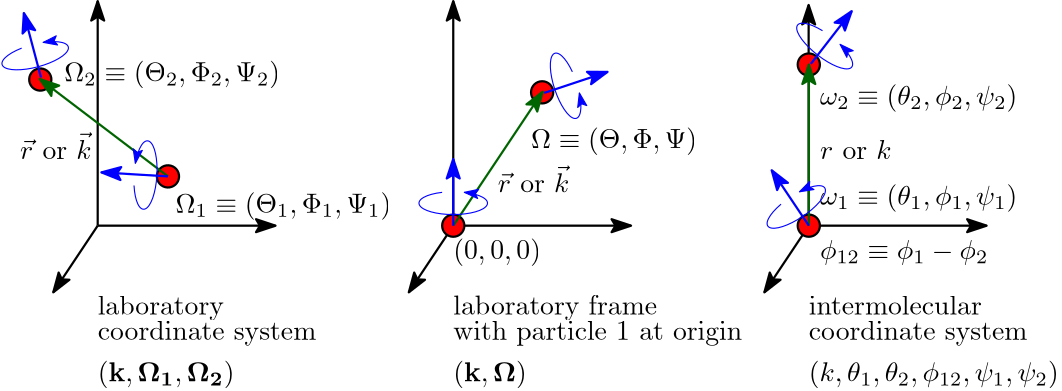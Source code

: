 <?xml version="1.0"?>
<!DOCTYPE ipe SYSTEM "ipe.dtd">
<ipe version="70107" creator="Ipe 7.1.7">
<info created="D:20160113122735" modified="D:20160627040345"/>
<ipestyle name="basic">
<symbol name="arrow/arc(spx)">
<path stroke="sym-stroke" fill="sym-stroke" pen="sym-pen">
0 0 m
-1 0.333 l
-1 -0.333 l
h
</path>
</symbol>
<symbol name="arrow/farc(spx)">
<path stroke="sym-stroke" fill="white" pen="sym-pen">
0 0 m
-1 0.333 l
-1 -0.333 l
h
</path>
</symbol>
<symbol name="arrow/ptarc(spx)">
<path stroke="sym-stroke" fill="sym-stroke" pen="sym-pen">
0 0 m
-1 0.333 l
-0.8 0 l
-1 -0.333 l
h
</path>
</symbol>
<symbol name="arrow/fptarc(spx)">
<path stroke="sym-stroke" fill="white" pen="sym-pen">
0 0 m
-1 0.333 l
-0.8 0 l
-1 -0.333 l
h
</path>
</symbol>
<symbol name="mark/circle(sx)" transformations="translations">
<path fill="sym-stroke">
0.6 0 0 0.6 0 0 e
0.4 0 0 0.4 0 0 e
</path>
</symbol>
<symbol name="mark/disk(sx)" transformations="translations">
<path fill="sym-stroke">
0.6 0 0 0.6 0 0 e
</path>
</symbol>
<symbol name="mark/fdisk(sfx)" transformations="translations">
<group>
<path fill="sym-fill">
0.5 0 0 0.5 0 0 e
</path>
<path fill="sym-stroke" fillrule="eofill">
0.6 0 0 0.6 0 0 e
0.4 0 0 0.4 0 0 e
</path>
</group>
</symbol>
<symbol name="mark/box(sx)" transformations="translations">
<path fill="sym-stroke" fillrule="eofill">
-0.6 -0.6 m
0.6 -0.6 l
0.6 0.6 l
-0.6 0.6 l
h
-0.4 -0.4 m
0.4 -0.4 l
0.4 0.4 l
-0.4 0.4 l
h
</path>
</symbol>
<symbol name="mark/square(sx)" transformations="translations">
<path fill="sym-stroke">
-0.6 -0.6 m
0.6 -0.6 l
0.6 0.6 l
-0.6 0.6 l
h
</path>
</symbol>
<symbol name="mark/fsquare(sfx)" transformations="translations">
<group>
<path fill="sym-fill">
-0.5 -0.5 m
0.5 -0.5 l
0.5 0.5 l
-0.5 0.5 l
h
</path>
<path fill="sym-stroke" fillrule="eofill">
-0.6 -0.6 m
0.6 -0.6 l
0.6 0.6 l
-0.6 0.6 l
h
-0.4 -0.4 m
0.4 -0.4 l
0.4 0.4 l
-0.4 0.4 l
h
</path>
</group>
</symbol>
<symbol name="mark/cross(sx)" transformations="translations">
<group>
<path fill="sym-stroke">
-0.43 -0.57 m
0.57 0.43 l
0.43 0.57 l
-0.57 -0.43 l
h
</path>
<path fill="sym-stroke">
-0.43 0.57 m
0.57 -0.43 l
0.43 -0.57 l
-0.57 0.43 l
h
</path>
</group>
</symbol>
<symbol name="arrow/fnormal(spx)">
<path stroke="sym-stroke" fill="white" pen="sym-pen">
0 0 m
-1 0.333 l
-1 -0.333 l
h
</path>
</symbol>
<symbol name="arrow/pointed(spx)">
<path stroke="sym-stroke" fill="sym-stroke" pen="sym-pen">
0 0 m
-1 0.333 l
-0.8 0 l
-1 -0.333 l
h
</path>
</symbol>
<symbol name="arrow/fpointed(spx)">
<path stroke="sym-stroke" fill="white" pen="sym-pen">
0 0 m
-1 0.333 l
-0.8 0 l
-1 -0.333 l
h
</path>
</symbol>
<symbol name="arrow/linear(spx)">
<path stroke="sym-stroke" pen="sym-pen">
-1 0.333 m
0 0 l
-1 -0.333 l
</path>
</symbol>
<symbol name="arrow/fdouble(spx)">
<path stroke="sym-stroke" fill="white" pen="sym-pen">
0 0 m
-1 0.333 l
-1 -0.333 l
h
-1 0 m
-2 0.333 l
-2 -0.333 l
h
</path>
</symbol>
<symbol name="arrow/double(spx)">
<path stroke="sym-stroke" fill="sym-stroke" pen="sym-pen">
0 0 m
-1 0.333 l
-1 -0.333 l
h
-1 0 m
-2 0.333 l
-2 -0.333 l
h
</path>
</symbol>
<pen name="heavier" value="0.8"/>
<pen name="fat" value="1.2"/>
<pen name="ultrafat" value="2"/>
<symbolsize name="large" value="5"/>
<symbolsize name="small" value="2"/>
<symbolsize name="tiny" value="1.1"/>
<arrowsize name="large" value="10"/>
<arrowsize name="small" value="5"/>
<arrowsize name="tiny" value="3"/>
<color name="red" value="1 0 0"/>
<color name="green" value="0 1 0"/>
<color name="blue" value="0 0 1"/>
<color name="yellow" value="1 1 0"/>
<color name="orange" value="1 0.647 0"/>
<color name="gold" value="1 0.843 0"/>
<color name="purple" value="0.627 0.125 0.941"/>
<color name="gray" value="0.745"/>
<color name="brown" value="0.647 0.165 0.165"/>
<color name="navy" value="0 0 0.502"/>
<color name="pink" value="1 0.753 0.796"/>
<color name="seagreen" value="0.18 0.545 0.341"/>
<color name="turquoise" value="0.251 0.878 0.816"/>
<color name="violet" value="0.933 0.51 0.933"/>
<color name="darkblue" value="0 0 0.545"/>
<color name="darkcyan" value="0 0.545 0.545"/>
<color name="darkgray" value="0.663"/>
<color name="darkgreen" value="0 0.392 0"/>
<color name="darkmagenta" value="0.545 0 0.545"/>
<color name="darkorange" value="1 0.549 0"/>
<color name="darkred" value="0.545 0 0"/>
<color name="lightblue" value="0.678 0.847 0.902"/>
<color name="lightcyan" value="0.878 1 1"/>
<color name="lightgray" value="0.827"/>
<color name="lightgreen" value="0.565 0.933 0.565"/>
<color name="lightyellow" value="1 1 0.878"/>
<dashstyle name="dashed" value="[4] 0"/>
<dashstyle name="dotted" value="[1 3] 0"/>
<dashstyle name="dash dotted" value="[4 2 1 2] 0"/>
<dashstyle name="dash dot dotted" value="[4 2 1 2 1 2] 0"/>
<textsize name="large" value="\large"/>
<textsize name="Large" value="\Large"/>
<textsize name="LARGE" value="\LARGE"/>
<textsize name="huge" value="\huge"/>
<textsize name="Huge" value="\Huge"/>
<textsize name="small" value="\small"/>
<textsize name="footnote" value="\footnotesize"/>
<textsize name="tiny" value="\tiny"/>
<textstyle name="center" begin="\begin{center}" end="\end{center}"/>
<textstyle name="itemize" begin="\begin{itemize}" end="\end{itemize}"/>
<textstyle name="item" begin="\begin{itemize}\item{}" end="\end{itemize}"/>
<gridsize name="4 pts" value="4"/>
<gridsize name="8 pts (~3 mm)" value="8"/>
<gridsize name="16 pts (~6 mm)" value="16"/>
<gridsize name="32 pts (~12 mm)" value="32"/>
<gridsize name="10 pts (~3.5 mm)" value="10"/>
<gridsize name="20 pts (~7 mm)" value="20"/>
<gridsize name="14 pts (~5 mm)" value="14"/>
<gridsize name="28 pts (~10 mm)" value="28"/>
<gridsize name="56 pts (~20 mm)" value="56"/>
<anglesize name="90 deg" value="90"/>
<anglesize name="60 deg" value="60"/>
<anglesize name="45 deg" value="45"/>
<anglesize name="30 deg" value="30"/>
<anglesize name="22.5 deg" value="22.5"/>
<tiling name="falling" angle="-60" step="4" width="1"/>
<tiling name="rising" angle="30" step="4" width="1"/>
</ipestyle>
<page>
<layer name="alpha"/>
<view layers="alpha" active="alpha"/>
<path layer="alpha" matrix="1 0 0 0.631579 64 331.789" stroke="black" pen="heavier" arrow="pointed/normal">
128 640 m
128 768 l
</path>
<path matrix="0.5 0 0 1 128 96" stroke="black" pen="heavier" arrow="pointed/normal">
128 640 m
256 640 l
</path>
<path matrix="0.5 0 0 0.5 128 416" stroke="black" pen="heavier" arrow="pointed/normal">
128 640 m
96 592 l
</path>
<path matrix="1 0 0 1 64 96" stroke="black" fill="red" pen="heavier">
4 0 0 4 128 640 e
</path>
<path matrix="1 0 0 1 32 48" stroke="black" fill="red" pen="heavier">
4 0 0 4 192 736 e
</path>
<path matrix="0.502899 0 0 0.502206 127.629 414.588" stroke="darkgreen" fill="black" pen="heavier" arrow="pointed/normal">
128 640 m
192 736 l
</path>
<group matrix="0.315195 -0.949027 0.949027 0.315195 -534.245 734.029">
<path matrix="1 0 0 1 0 12" stroke="blue" fill="blue" pen="heavier" arrow="pointed/normal">
192 724 m
192 748 l
</path>
<path matrix="1 0 0 0.333333 -48 500" stroke="blue" arrow="pointed/small">
236 744 m
12.3333 0 0 12.3333 240 732.333 244 744 a
</path>
</group>
<group matrix="1 0.00061072 -0.00061072 1 0.4495 -0.1178">
<path matrix="1 0 0 1 0 12" stroke="blue" fill="blue" pen="heavier" arrow="pointed/normal">
192 724 m
192 748 l
</path>
<path matrix="1 0 0 0.333333 -48 500" stroke="blue" arrow="pointed/small">
236 744 m
12.3333 0 0 12.3333 240 732.333 244 744 a
</path>
</group>
<text matrix="1 0 0 1 48 92" transformations="translations" pos="160 656" stroke="black" type="label" width="25.797" height="9.747" depth="0" valign="baseline">$\vec{r}$ or $\vec{k}$</text>
<text matrix="1 0 0 1 60 100" transformations="translations" pos="132 624" stroke="black" type="label" width="31.548" height="7.473" depth="2.49" valign="baseline">$(0,0,0)$</text>
<text matrix="1 0 0 1 44 96" transformations="translations" pos="176 668" stroke="black" type="label" width="59.776" height="7.473" depth="2.49" valign="baseline">$\Omega\equiv(\Theta,\Phi,\Psi)$</text>
<path matrix="21739.13 0 0 0.620689 -2782288.7 338.759" stroke="black" pen="heavier" arrow="pointed/normal">
128 640 m
128 768 l
</path>
<path matrix="0.5 0 0 1 256 96" stroke="black" pen="heavier" arrow="pointed/normal">
128 640 m
256 640 l
</path>
<path matrix="0.5 0 0 0.5 256 416" stroke="black" pen="heavier" arrow="pointed/normal">
128 640 m
96 592 l
</path>
<path matrix="0.83065 0.556796 -0.556796 0.83065 570.026 133.114" stroke="black" fill="red" pen="heavier">
4 0 0 4 128 640 e
</path>
<path matrix="0.83065 0.556796 -0.556796 0.83065 570.317 75.7368" stroke="black" fill="red" pen="heavier">
4 0 0 4 192 736 e
</path>
<group matrix="0.790231 -0.61281 0.61281 0.790231 -282.012 330.304">
<path matrix="1 0 0 1 0 12" stroke="blue" fill="blue" pen="heavier" arrow="pointed/normal">
192 724 m
192 748 l
</path>
<path matrix="1 0 0 0.333333 -48 500" stroke="blue" arrow="pointed/small">
236 744 m
12.3333 0 0 12.3333 240 732.333 244 744 a
</path>
</group>
<path matrix="1 0 0 1 0.0002 47.9996" stroke="darkgreen" pen="heavier" arrow="pointed/normal">
320 688 m
320 746 l
</path>
<text matrix="1 0 0 1 148 111.51" transformations="translations" pos="176 668" stroke="black" type="label" width="71.069" height="7.473" depth="2.49" valign="baseline">$\omega_2\equiv(\theta_2,\phi_2,\psi_2)$</text>
<text matrix="1 0 0 1 148 75.5096" transformations="translations" pos="176 668" stroke="black" type="label" width="71.069" height="7.473" depth="2.49" valign="baseline">$\omega_1\equiv(\theta_1,\phi_1,\psi_1)$</text>
<text matrix="1 0 0 1 80 104" transformations="translations" pos="244 656" stroke="black" type="label" width="25.797" height="6.918" depth="0" valign="baseline">$r$ or $k$</text>
<text matrix="1 0 0 1 76 100" transformations="translations" pos="248 624" stroke="black" type="label" width="60.647" height="6.926" depth="1.93" valign="baseline">$\phi_{12}\equiv\phi_1-\phi_2$</text>
<text matrix="1 0 0 1 80 92" transformations="translations" pos="240 612" stroke="black" type="label" width="62.322" height="6.918" depth="0" valign="baseline">intermolecular</text>
<text matrix="1 0 0 1 80 94.926" transformations="translations" pos="240 600" stroke="black" type="label" width="78.733" height="6.926" depth="1.93" valign="baseline">coordinate system</text>
<text matrix="1 0 0 1 -48 92" transformations="translations" pos="240 612" stroke="black" type="label" width="73.419" height="6.926" depth="1.93" valign="baseline">laboratory frame</text>
<text matrix="1 0 0 1 -48 94.926" transformations="translations" pos="240 600" stroke="black" type="label" width="104.11" height="6.926" depth="1.93" valign="baseline">with particle 1 at origin</text>
<group matrix="0.830755 0.556639 -0.556639 0.830755 570.182 17.6895">
<path matrix="1 0 0 1 0 12" stroke="blue" fill="blue" pen="heavier" arrow="pointed/normal">
192 724 m
192 748 l
</path>
<path matrix="1 0 0 0.333333 -48 500" stroke="blue" arrow="pointed/small">
236 744 m
12.3333 0 0 12.3333 240 732.333 244 744 a
</path>
</group>
<path matrix="1 0 0 0.631579 -64 331.789" stroke="black" pen="heavier" arrow="pointed/normal">
128 640 m
128 768 l
</path>
<path matrix="0.5 0 0 1 0 96" stroke="black" pen="heavier" arrow="pointed/normal">
128 640 m
256 640 l
</path>
<path matrix="0.5 0 0 0.5 0 416" stroke="black" pen="heavier" arrow="pointed/normal">
128 640 m
96 592 l
</path>
<text matrix="1 0 0 1 -124 120" transformations="translations" pos="176 668" stroke="black" type="label" width="77.653" height="7.473" depth="2.49" valign="baseline">$\Omega_2\equiv(\Theta_2,\Phi_2,\Psi_2)$</text>
<text matrix="1 0 0 1 -176 92" transformations="translations" pos="240 612" stroke="black" type="label" width="45.441" height="6.926" depth="1.93" valign="baseline">laboratory</text>
<text matrix="1 0 0 1 -176 94.926" transformations="translations" pos="240 600" stroke="black" type="label" width="78.733" height="6.926" depth="1.93" valign="baseline">coordinate system</text>
<group matrix="0.0609382 0.998142 -0.998142 0.0609382 704.704 331.451">
<path matrix="1 0 0 1 256 0" stroke="black" fill="red" pen="heavier">
4 0 0 4 128 640 e
</path>
<path matrix="1 0 0 1 224 -48" stroke="black" fill="red" pen="heavier">
4 0 0 4 192 736 e
</path>
<path matrix="0.502899 0 0 0.502206 319.629 318.588" stroke="darkgreen" fill="black" pen="heavier" arrow="pointed/normal">
128 640 m
192 736 l
</path>
<group matrix="0.315195 -0.949027 0.949027 0.315195 -342.245 638.029">
<path matrix="1 0 0 1 0 12" stroke="blue" fill="blue" pen="heavier" arrow="pointed/normal">
192 724 m
192 748 l
</path>
<path matrix="1 0 0 0.333333 -48 500" stroke="blue" arrow="pointed/small">
236 744 m
12.3333 0 0 12.3333 240 732.333 244 744 a
</path>
</group>
<group matrix="1 0.00061072 -0.00061072 1 192.45 -96.1178">
<path matrix="1 0 0 1 0 12" stroke="blue" fill="blue" pen="heavier" arrow="pointed/normal">
192 724 m
192 748 l
</path>
<path matrix="1 0 0 0.333333 -48 500" stroke="blue" arrow="pointed/small">
236 744 m
12.3333 0 0 12.3333 240 732.333 244 744 a
</path>
</group>
</group>
<text matrix="1 0 0 1 -84 72.6729" transformations="translations" pos="176 668" stroke="black" type="label" width="77.653" height="7.473" depth="2.49" valign="baseline">$\Omega_1\equiv(\Theta_1,\Phi_1,\Psi_1)$</text>
<text matrix="1 0 0 1 -124 104" transformations="translations" pos="160 656" stroke="black" type="label" width="25.797" height="9.747" depth="0" valign="baseline">$\vec{r}$
or $\vec{k}$</text>
<text matrix="1 0 0 1 0 4" transformations="translations" pos="64 676" stroke="black" type="label" width="49.224" height="7.473" depth="2.49" valign="baseline">$(\mathbf{k},\mathbf{\Omega_1},\mathbf{\Omega_2})$</text>
<text matrix="1 0 0 1 0 4" transformations="translations" pos="192 676" stroke="black" type="label" width="26.498" height="7.473" depth="2.49" valign="baseline">$(\mathbf{k},\mathbf{\Omega})$</text>
<text matrix="1 0 0 1 0 4" transformations="translations" pos="320 676" stroke="black" type="label" width="89.975" height="7.473" depth="2.49" valign="baseline">$(k,\theta_1,\theta_2,\phi_{12},\psi_1,\psi_2)$</text>
</page>
</ipe>
